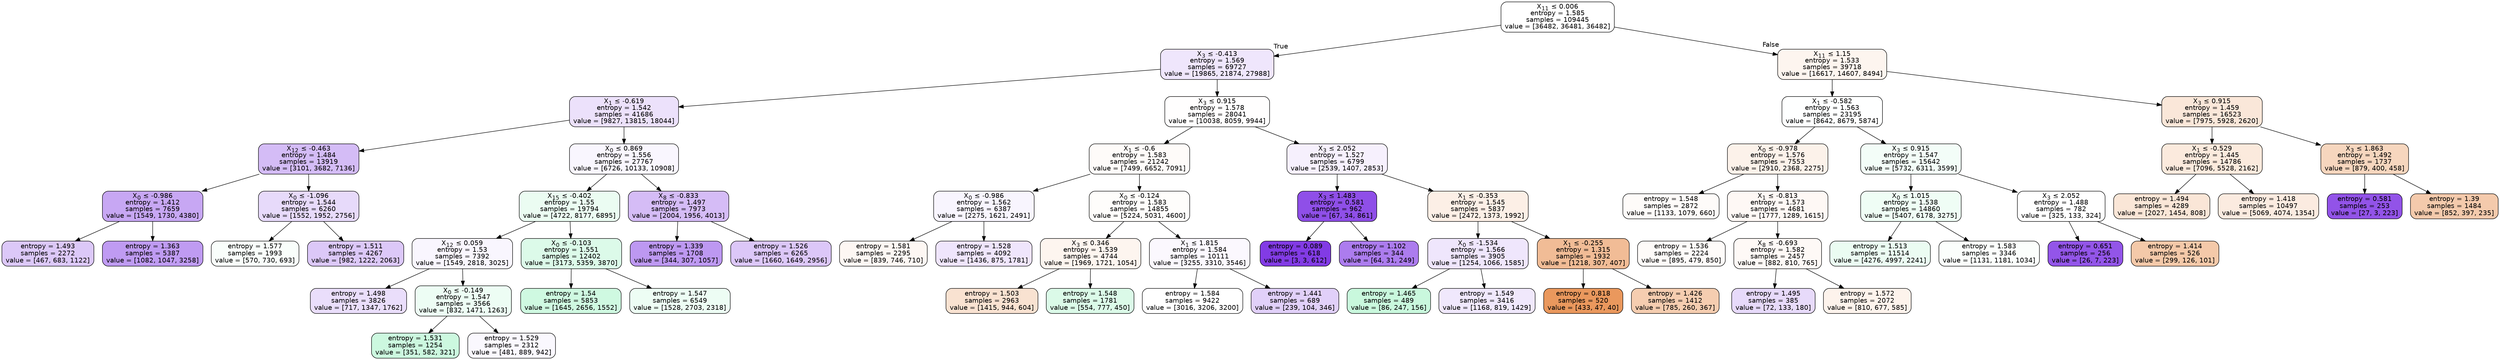 digraph Tree {
node [shape=box, style="filled, rounded", color="black", fontname="helvetica"] ;
edge [fontname="helvetica"] ;
0 [label=<X<SUB>11</SUB> &le; 0.006<br/>entropy = 1.585<br/>samples = 109445<br/>value = [36482, 36481, 36482]>, fillcolor="#ffffff"] ;
1 [label=<X<SUB>3</SUB> &le; -0.413<br/>entropy = 1.569<br/>samples = 69727<br/>value = [19865, 21874, 27988]>, fillcolor="#efe6fc"] ;
0 -> 1 [labeldistance=2.5, labelangle=45, headlabel="True"] ;
2 [label=<X<SUB>1</SUB> &le; -0.619<br/>entropy = 1.542<br/>samples = 41686<br/>value = [9827, 13815, 18044]>, fillcolor="#ece1fb"] ;
1 -> 2 ;
3 [label=<X<SUB>12</SUB> &le; -0.463<br/>entropy = 1.484<br/>samples = 13919<br/>value = [3101, 3682, 7136]>, fillcolor="#d4bcf6"] ;
2 -> 3 ;
4 [label=<X<SUB>0</SUB> &le; -0.986<br/>entropy = 1.412<br/>samples = 7659<br/>value = [1549, 1730, 4380]>, fillcolor="#c7a7f3"] ;
3 -> 4 ;
5 [label=<entropy = 1.493<br/>samples = 2272<br/>value = [467, 683, 1122]>, fillcolor="#dcc8f8"] ;
4 -> 5 ;
6 [label=<entropy = 1.363<br/>samples = 5387<br/>value = [1082, 1047, 3258]>, fillcolor="#bf9bf2"] ;
4 -> 6 ;
7 [label=<X<SUB>0</SUB> &le; -1.096<br/>entropy = 1.544<br/>samples = 6260<br/>value = [1552, 1952, 2756]>, fillcolor="#e7dafa"] ;
3 -> 7 ;
8 [label=<entropy = 1.577<br/>samples = 1993<br/>value = [570, 730, 693]>, fillcolor="#f9fefb"] ;
7 -> 8 ;
9 [label=<entropy = 1.511<br/>samples = 4267<br/>value = [982, 1222, 2063]>, fillcolor="#dcc8f8"] ;
7 -> 9 ;
10 [label=<X<SUB>0</SUB> &le; 0.869<br/>entropy = 1.556<br/>samples = 27767<br/>value = [6726, 10133, 10908]>, fillcolor="#f9f6fe"] ;
2 -> 10 ;
11 [label=<X<SUB>15</SUB> &le; -0.402<br/>entropy = 1.55<br/>samples = 19794<br/>value = [4722, 8177, 6895]>, fillcolor="#ebfcf2"] ;
10 -> 11 ;
12 [label=<X<SUB>12</SUB> &le; 0.059<br/>entropy = 1.53<br/>samples = 7392<br/>value = [1549, 2818, 3025]>, fillcolor="#f9f6fe"] ;
11 -> 12 ;
13 [label=<entropy = 1.498<br/>samples = 3826<br/>value = [717, 1347, 1762]>, fillcolor="#eadefb"] ;
12 -> 13 ;
14 [label=<X<SUB>0</SUB> &le; -0.149<br/>entropy = 1.547<br/>samples = 3566<br/>value = [832, 1471, 1263]>, fillcolor="#edfdf4"] ;
12 -> 14 ;
15 [label=<entropy = 1.531<br/>samples = 1254<br/>value = [351, 582, 321]>, fillcolor="#ccf8df"] ;
14 -> 15 ;
16 [label=<entropy = 1.529<br/>samples = 2312<br/>value = [481, 889, 942]>, fillcolor="#faf8fe"] ;
14 -> 16 ;
17 [label=<X<SUB>0</SUB> &le; -0.103<br/>entropy = 1.551<br/>samples = 12402<br/>value = [3173, 5359, 3870]>, fillcolor="#dcfae9"] ;
11 -> 17 ;
18 [label=<entropy = 1.54<br/>samples = 5853<br/>value = [1645, 2656, 1552]>, fillcolor="#cff9e1"] ;
17 -> 18 ;
19 [label=<entropy = 1.547<br/>samples = 6549<br/>value = [1528, 2703, 2318]>, fillcolor="#edfdf4"] ;
17 -> 19 ;
20 [label=<X<SUB>8</SUB> &le; -0.833<br/>entropy = 1.497<br/>samples = 7973<br/>value = [2004, 1956, 4013]>, fillcolor="#d5bcf6"] ;
10 -> 20 ;
21 [label=<entropy = 1.339<br/>samples = 1708<br/>value = [344, 307, 1057]>, fillcolor="#bd98f1"] ;
20 -> 21 ;
22 [label=<entropy = 1.526<br/>samples = 6265<br/>value = [1660, 1649, 2956]>, fillcolor="#dcc7f8"] ;
20 -> 22 ;
23 [label=<X<SUB>3</SUB> &le; 0.915<br/>entropy = 1.578<br/>samples = 28041<br/>value = [10038, 8059, 9944]>, fillcolor="#fffefe"] ;
1 -> 23 ;
24 [label=<X<SUB>1</SUB> &le; -0.6<br/>entropy = 1.583<br/>samples = 21242<br/>value = [7499, 6652, 7091]>, fillcolor="#fefbf9"] ;
23 -> 24 ;
25 [label=<X<SUB>0</SUB> &le; -0.986<br/>entropy = 1.562<br/>samples = 6387<br/>value = [2275, 1621, 2491]>, fillcolor="#f8f5fe"] ;
24 -> 25 ;
26 [label=<entropy = 1.581<br/>samples = 2295<br/>value = [839, 746, 710]>, fillcolor="#fdf7f3"] ;
25 -> 26 ;
27 [label=<entropy = 1.528<br/>samples = 4092<br/>value = [1436, 875, 1781]>, fillcolor="#efe5fc"] ;
25 -> 27 ;
28 [label=<X<SUB>0</SUB> &le; -0.124<br/>entropy = 1.583<br/>samples = 14855<br/>value = [5224, 5031, 4600]>, fillcolor="#fefdfb"] ;
24 -> 28 ;
29 [label=<X<SUB>3</SUB> &le; 0.346<br/>entropy = 1.539<br/>samples = 4744<br/>value = [1969, 1721, 1054]>, fillcolor="#fdf5ef"] ;
28 -> 29 ;
30 [label=<entropy = 1.503<br/>samples = 2963<br/>value = [1415, 944, 604]>, fillcolor="#f9e2d1"] ;
29 -> 30 ;
31 [label=<entropy = 1.548<br/>samples = 1781<br/>value = [554, 777, 450]>, fillcolor="#dbfae8"] ;
29 -> 31 ;
32 [label=<X<SUB>1</SUB> &le; 1.815<br/>entropy = 1.584<br/>samples = 10111<br/>value = [3255, 3310, 3546]>, fillcolor="#fbf8fe"] ;
28 -> 32 ;
33 [label=<entropy = 1.584<br/>samples = 9422<br/>value = [3016, 3206, 3200]>, fillcolor="#ffffff"] ;
32 -> 33 ;
34 [label=<entropy = 1.441<br/>samples = 689<br/>value = [239, 104, 346]>, fillcolor="#e1d0f9"] ;
32 -> 34 ;
35 [label=<X<SUB>3</SUB> &le; 2.052<br/>entropy = 1.527<br/>samples = 6799<br/>value = [2539, 1407, 2853]>, fillcolor="#f6f0fd"] ;
23 -> 35 ;
36 [label=<X<SUB>3</SUB> &le; 1.483<br/>entropy = 0.581<br/>samples = 962<br/>value = [67, 34, 861]>, fillcolor="#8f4fe8"] ;
35 -> 36 ;
37 [label=<entropy = 0.089<br/>samples = 618<br/>value = [3, 3, 612]>, fillcolor="#823be5"] ;
36 -> 37 ;
38 [label=<entropy = 1.102<br/>samples = 344<br/>value = [64, 31, 249]>, fillcolor="#ac7cee"] ;
36 -> 38 ;
39 [label=<X<SUB>1</SUB> &le; -0.353<br/>entropy = 1.545<br/>samples = 5837<br/>value = [2472, 1373, 1992]>, fillcolor="#fcefe6"] ;
35 -> 39 ;
40 [label=<X<SUB>0</SUB> &le; -1.534<br/>entropy = 1.566<br/>samples = 3905<br/>value = [1254, 1066, 1585]>, fillcolor="#efe6fc"] ;
39 -> 40 ;
41 [label=<entropy = 1.465<br/>samples = 489<br/>value = [86, 247, 156]>, fillcolor="#c9f8dd"] ;
40 -> 41 ;
42 [label=<entropy = 1.549<br/>samples = 3416<br/>value = [1168, 819, 1429]>, fillcolor="#f0e8fc"] ;
40 -> 42 ;
43 [label=<X<SUB>1</SUB> &le; -0.255<br/>entropy = 1.315<br/>samples = 1932<br/>value = [1218, 307, 407]>, fillcolor="#f1bc96"] ;
39 -> 43 ;
44 [label=<entropy = 0.818<br/>samples = 520<br/>value = [433, 47, 40]>, fillcolor="#ea985d"] ;
43 -> 44 ;
45 [label=<entropy = 1.426<br/>samples = 1412<br/>value = [785, 260, 367]>, fillcolor="#f5cdb0"] ;
43 -> 45 ;
46 [label=<X<SUB>11</SUB> &le; 1.15<br/>entropy = 1.533<br/>samples = 39718<br/>value = [16617, 14607, 8494]>, fillcolor="#fdf5ef"] ;
0 -> 46 [labeldistance=2.5, labelangle=-45, headlabel="False"] ;
47 [label=<X<SUB>1</SUB> &le; -0.582<br/>entropy = 1.563<br/>samples = 23195<br/>value = [8642, 8679, 5874]>, fillcolor="#feffff"] ;
46 -> 47 ;
48 [label=<X<SUB>0</SUB> &le; -0.978<br/>entropy = 1.576<br/>samples = 7553<br/>value = [2910, 2368, 2275]>, fillcolor="#fcf2ea"] ;
47 -> 48 ;
49 [label=<entropy = 1.548<br/>samples = 2872<br/>value = [1133, 1079, 660]>, fillcolor="#fefbf9"] ;
48 -> 49 ;
50 [label=<X<SUB>1</SUB> &le; -0.813<br/>entropy = 1.573<br/>samples = 4681<br/>value = [1777, 1289, 1615]>, fillcolor="#fef8f5"] ;
48 -> 50 ;
51 [label=<entropy = 1.536<br/>samples = 2224<br/>value = [895, 479, 850]>, fillcolor="#fefbf9"] ;
50 -> 51 ;
52 [label=<X<SUB>8</SUB> &le; -0.693<br/>entropy = 1.582<br/>samples = 2457<br/>value = [882, 810, 765]>, fillcolor="#fef9f6"] ;
50 -> 52 ;
53 [label=<entropy = 1.495<br/>samples = 385<br/>value = [72, 133, 180]>, fillcolor="#e7dafa"] ;
52 -> 53 ;
54 [label=<entropy = 1.572<br/>samples = 2072<br/>value = [810, 677, 585]>, fillcolor="#fdf3ec"] ;
52 -> 54 ;
55 [label=<X<SUB>3</SUB> &le; 0.915<br/>entropy = 1.547<br/>samples = 15642<br/>value = [5732, 6311, 3599]>, fillcolor="#f3fdf8"] ;
47 -> 55 ;
56 [label=<X<SUB>0</SUB> &le; 1.015<br/>entropy = 1.538<br/>samples = 14860<br/>value = [5407, 6178, 3275]>, fillcolor="#effdf5"] ;
55 -> 56 ;
57 [label=<entropy = 1.513<br/>samples = 11514<br/>value = [4276, 4997, 2241]>, fillcolor="#ebfcf2"] ;
56 -> 57 ;
58 [label=<entropy = 1.583<br/>samples = 3346<br/>value = [1131, 1181, 1034]>, fillcolor="#fbfefc"] ;
56 -> 58 ;
59 [label=<X<SUB>3</SUB> &le; 2.052<br/>entropy = 1.488<br/>samples = 782<br/>value = [325, 133, 324]>, fillcolor="#ffffff"] ;
55 -> 59 ;
60 [label=<entropy = 0.651<br/>samples = 256<br/>value = [26, 7, 223]>, fillcolor="#9355e9"] ;
59 -> 60 ;
61 [label=<entropy = 1.414<br/>samples = 526<br/>value = [299, 126, 101]>, fillcolor="#f4c9a9"] ;
59 -> 61 ;
62 [label=<X<SUB>3</SUB> &le; 0.915<br/>entropy = 1.459<br/>samples = 16523<br/>value = [7975, 5928, 2620]>, fillcolor="#fae7d9"] ;
46 -> 62 ;
63 [label=<X<SUB>1</SUB> &le; -0.529<br/>entropy = 1.445<br/>samples = 14786<br/>value = [7096, 5528, 2162]>, fillcolor="#fbeadd"] ;
62 -> 63 ;
64 [label=<entropy = 1.494<br/>samples = 4289<br/>value = [2027, 1454, 808]>, fillcolor="#fae6d7"] ;
63 -> 64 ;
65 [label=<entropy = 1.418<br/>samples = 10497<br/>value = [5069, 4074, 1354]>, fillcolor="#fbebe0"] ;
63 -> 65 ;
66 [label=<X<SUB>3</SUB> &le; 1.863<br/>entropy = 1.492<br/>samples = 1737<br/>value = [879, 400, 458]>, fillcolor="#f6d6be"] ;
62 -> 66 ;
67 [label=<entropy = 0.581<br/>samples = 253<br/>value = [27, 3, 223]>, fillcolor="#9253e8"] ;
66 -> 67 ;
68 [label=<entropy = 1.39<br/>samples = 1484<br/>value = [852, 397, 235]>, fillcolor="#f4caac"] ;
66 -> 68 ;
}